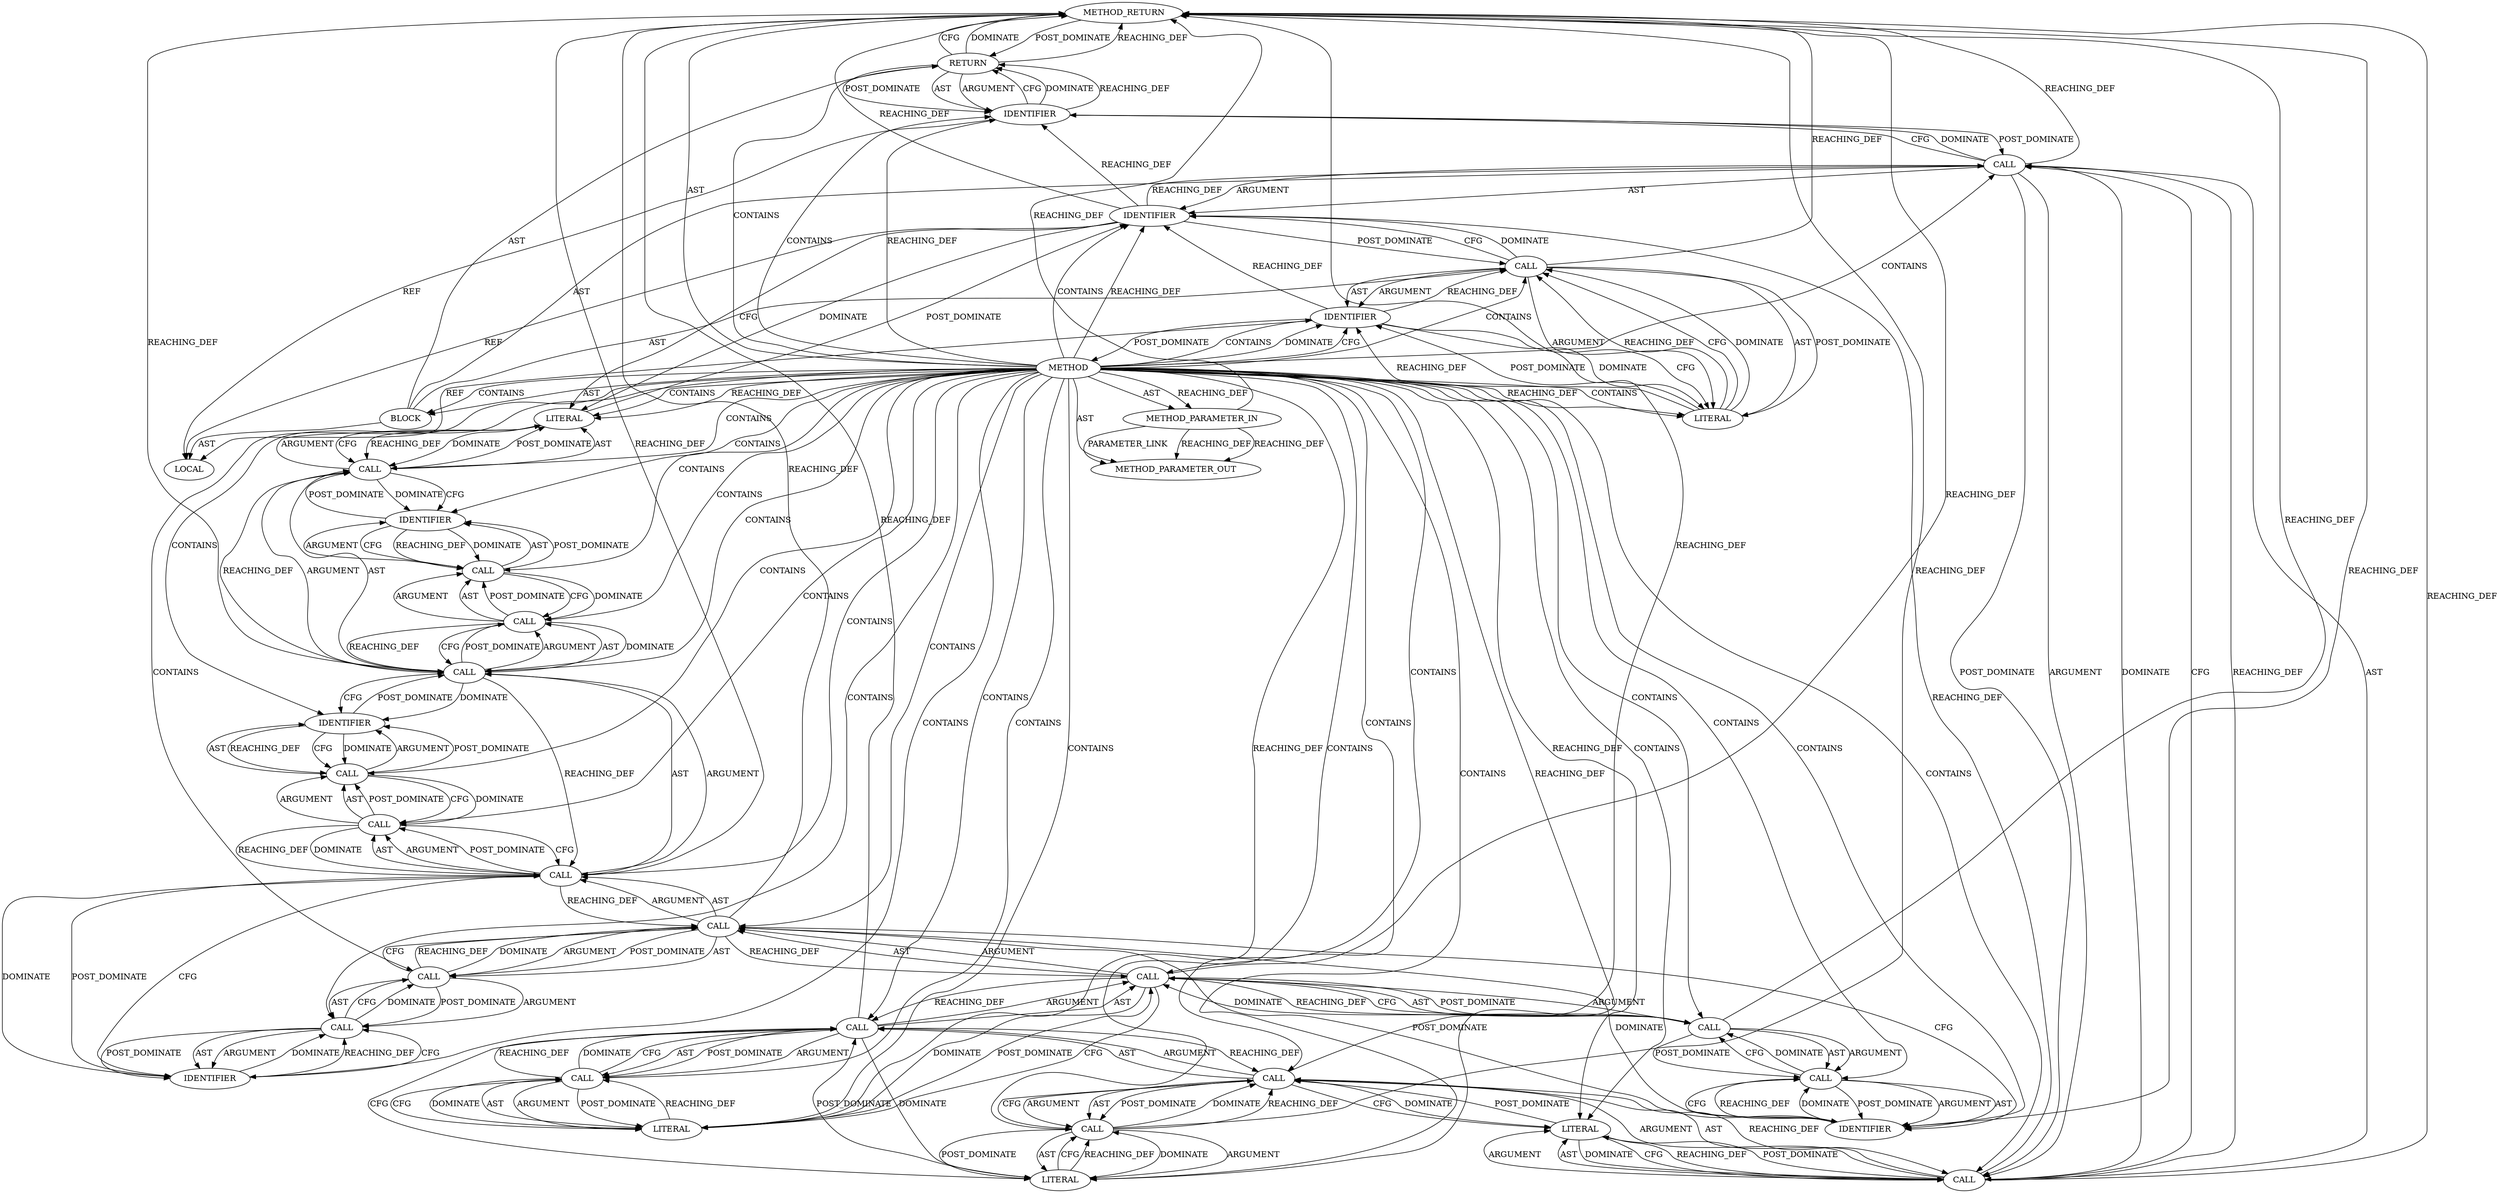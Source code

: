 digraph {
  8300 [label=METHOD_RETURN ORDER=3 CODE="RET" COLUMN_NUMBER=1 LINE_NUMBER=1064 TYPE_FULL_NAME="size_t" EVALUATION_STRATEGY="BY_VALUE"]
  8291 [label=CALL ORDER=1 ARGUMENT_INDEX=1 CODE="sizeof(u16)" COLUMN_NUMBER=18 METHOD_FULL_NAME="<operator>.sizeOf" LINE_NUMBER=1072 TYPE_FULL_NAME="<empty>" DISPATCH_TYPE="STATIC_DISPATCH" SIGNATURE="" NAME="<operator>.sizeOf"]
  8287 [label=CALL ORDER=2 ARGUMENT_INDEX=2 CODE="nla_total_size(sizeof(u16))" COLUMN_NUMBER=3 METHOD_FULL_NAME="nla_total_size" LINE_NUMBER=1071 TYPE_FULL_NAME="<empty>" DISPATCH_TYPE="STATIC_DISPATCH" SIGNATURE="" NAME="nla_total_size"]
  8277 [label=CALL ORDER=1 ARGUMENT_INDEX=1 CODE="nla_total_size(0) +		/* INET_ULP_INFO_TLS */
		nla_total_size(sizeof(u16)) +	/* TLS_INFO_VERSION */
		nla_total_size(sizeof(u16))" COLUMN_NUMBER=10 METHOD_FULL_NAME="<operator>.addition" LINE_NUMBER=1068 TYPE_FULL_NAME="<empty>" DISPATCH_TYPE="STATIC_DISPATCH" SIGNATURE="" NAME="<operator>.addition"]
  8286 [label=IDENTIFIER ORDER=1 ARGUMENT_INDEX=1 CODE="u16" COLUMN_NUMBER=25 LINE_NUMBER=1070 TYPE_FULL_NAME="u16" NAME="u16"]
  21500 [label=METHOD_PARAMETER_OUT ORDER=1 CODE="const struct sock *sk" IS_VARIADIC=false COLUMN_NUMBER=33 LINE_NUMBER=1064 TYPE_FULL_NAME="sock*" EVALUATION_STRATEGY="BY_VALUE" INDEX=1 NAME="sk"]
  8296 [label=LITERAL ORDER=1 ARGUMENT_INDEX=1 CODE="0" COLUMN_NUMBER=18 LINE_NUMBER=1074 TYPE_FULL_NAME="int"]
  8298 [label=RETURN ORDER=4 ARGUMENT_INDEX=-1 CODE="return size;" COLUMN_NUMBER=2 LINE_NUMBER=1077]
  8282 [label=CALL ORDER=1 ARGUMENT_INDEX=1 CODE="sizeof(u16)" COLUMN_NUMBER=18 METHOD_FULL_NAME="<operator>.sizeOf" LINE_NUMBER=1069 TYPE_FULL_NAME="<empty>" DISPATCH_TYPE="STATIC_DISPATCH" SIGNATURE="" NAME="<operator>.sizeOf"]
  8288 [label=CALL ORDER=1 ARGUMENT_INDEX=1 CODE="sizeof(u16)" COLUMN_NUMBER=18 METHOD_FULL_NAME="<operator>.sizeOf" LINE_NUMBER=1071 TYPE_FULL_NAME="<empty>" DISPATCH_TYPE="STATIC_DISPATCH" SIGNATURE="" NAME="<operator>.sizeOf"]
  8293 [label=CALL ORDER=2 ARGUMENT_INDEX=2 CODE="nla_total_size(0)" COLUMN_NUMBER=3 METHOD_FULL_NAME="nla_total_size" LINE_NUMBER=1073 TYPE_FULL_NAME="<empty>" DISPATCH_TYPE="STATIC_DISPATCH" SIGNATURE="" NAME="nla_total_size"]
  8289 [label=IDENTIFIER ORDER=1 ARGUMENT_INDEX=1 CODE="u16" COLUMN_NUMBER=25 LINE_NUMBER=1071 TYPE_FULL_NAME="u16" NAME="u16"]
  8266 [label=LOCAL ORDER=1 CODE="size_t size" COLUMN_NUMBER=9 LINE_NUMBER=1066 TYPE_FULL_NAME="size_t" NAME="size"]
  8270 [label=CALL ORDER=3 ARGUMENT_INDEX=-1 CODE="size += nla_total_size(0) +		/* INET_ULP_INFO_TLS */
		nla_total_size(sizeof(u16)) +	/* TLS_INFO_VERSION */
		nla_total_size(sizeof(u16)) +	/* TLS_INFO_CIPHER */
		nla_total_size(sizeof(u16)) +	/* TLS_INFO_RXCONF */
		nla_total_size(sizeof(u16)) +	/* TLS_INFO_TXCONF */
		nla_total_size(0) +		/* TLS_INFO_ZC_RO_TX */
		nla_total_size(0) +		/* TLS_INFO_RX_NO_PAD */
		0" COLUMN_NUMBER=2 METHOD_FULL_NAME="<operator>.assignmentPlus" LINE_NUMBER=1068 TYPE_FULL_NAME="<empty>" DISPATCH_TYPE="STATIC_DISPATCH" SIGNATURE="" NAME="<operator>.assignmentPlus"]
  8292 [label=IDENTIFIER ORDER=1 ARGUMENT_INDEX=1 CODE="u16" COLUMN_NUMBER=25 LINE_NUMBER=1072 TYPE_FULL_NAME="u16" NAME="u16"]
  8269 [label=LITERAL ORDER=2 ARGUMENT_INDEX=2 CODE="0" COLUMN_NUMBER=16 LINE_NUMBER=1066 TYPE_FULL_NAME="int"]
  8294 [label=LITERAL ORDER=1 ARGUMENT_INDEX=1 CODE="0" COLUMN_NUMBER=18 LINE_NUMBER=1073 TYPE_FULL_NAME="int"]
  8267 [label=CALL ORDER=2 ARGUMENT_INDEX=-1 CODE="size = 0" COLUMN_NUMBER=9 METHOD_FULL_NAME="<operator>.assignment" LINE_NUMBER=1066 TYPE_FULL_NAME="<empty>" DISPATCH_TYPE="STATIC_DISPATCH" SIGNATURE="" NAME="<operator>.assignment"]
  8285 [label=CALL ORDER=1 ARGUMENT_INDEX=1 CODE="sizeof(u16)" COLUMN_NUMBER=18 METHOD_FULL_NAME="<operator>.sizeOf" LINE_NUMBER=1070 TYPE_FULL_NAME="<empty>" DISPATCH_TYPE="STATIC_DISPATCH" SIGNATURE="" NAME="<operator>.sizeOf"]
  8265 [label=BLOCK ORDER=2 ARGUMENT_INDEX=-1 CODE="{
	size_t size = 0;

	size += nla_total_size(0) +		/* INET_ULP_INFO_TLS */
		nla_total_size(sizeof(u16)) +	/* TLS_INFO_VERSION */
		nla_total_size(sizeof(u16)) +	/* TLS_INFO_CIPHER */
		nla_total_size(sizeof(u16)) +	/* TLS_INFO_RXCONF */
		nla_total_size(sizeof(u16)) +	/* TLS_INFO_TXCONF */
		nla_total_size(0) +		/* TLS_INFO_ZC_RO_TX */
		nla_total_size(0) +		/* TLS_INFO_RX_NO_PAD */
		0;

	return size;
}" COLUMN_NUMBER=1 LINE_NUMBER=1065 TYPE_FULL_NAME="void"]
  8273 [label=CALL ORDER=1 ARGUMENT_INDEX=1 CODE="nla_total_size(0) +		/* INET_ULP_INFO_TLS */
		nla_total_size(sizeof(u16)) +	/* TLS_INFO_VERSION */
		nla_total_size(sizeof(u16)) +	/* TLS_INFO_CIPHER */
		nla_total_size(sizeof(u16)) +	/* TLS_INFO_RXCONF */
		nla_total_size(sizeof(u16)) +	/* TLS_INFO_TXCONF */
		nla_total_size(0) +		/* TLS_INFO_ZC_RO_TX */
		nla_total_size(0)" COLUMN_NUMBER=10 METHOD_FULL_NAME="<operator>.addition" LINE_NUMBER=1068 TYPE_FULL_NAME="<empty>" DISPATCH_TYPE="STATIC_DISPATCH" SIGNATURE="" NAME="<operator>.addition"]
  8295 [label=CALL ORDER=2 ARGUMENT_INDEX=2 CODE="nla_total_size(0)" COLUMN_NUMBER=3 METHOD_FULL_NAME="nla_total_size" LINE_NUMBER=1074 TYPE_FULL_NAME="<empty>" DISPATCH_TYPE="STATIC_DISPATCH" SIGNATURE="" NAME="nla_total_size"]
  8268 [label=IDENTIFIER ORDER=1 ARGUMENT_INDEX=1 CODE="size" COLUMN_NUMBER=9 LINE_NUMBER=1066 TYPE_FULL_NAME="size_t" NAME="size"]
  8281 [label=CALL ORDER=2 ARGUMENT_INDEX=2 CODE="nla_total_size(sizeof(u16))" COLUMN_NUMBER=3 METHOD_FULL_NAME="nla_total_size" LINE_NUMBER=1069 TYPE_FULL_NAME="<empty>" DISPATCH_TYPE="STATIC_DISPATCH" SIGNATURE="" NAME="nla_total_size"]
  8284 [label=CALL ORDER=2 ARGUMENT_INDEX=2 CODE="nla_total_size(sizeof(u16))" COLUMN_NUMBER=3 METHOD_FULL_NAME="nla_total_size" LINE_NUMBER=1070 TYPE_FULL_NAME="<empty>" DISPATCH_TYPE="STATIC_DISPATCH" SIGNATURE="" NAME="nla_total_size"]
  8283 [label=IDENTIFIER ORDER=1 ARGUMENT_INDEX=1 CODE="u16" COLUMN_NUMBER=25 LINE_NUMBER=1069 TYPE_FULL_NAME="u16" NAME="u16"]
  8299 [label=IDENTIFIER ORDER=1 ARGUMENT_INDEX=-1 CODE="size" COLUMN_NUMBER=9 LINE_NUMBER=1077 TYPE_FULL_NAME="size_t" NAME="size"]
  8278 [label=CALL ORDER=1 ARGUMENT_INDEX=1 CODE="nla_total_size(0) +		/* INET_ULP_INFO_TLS */
		nla_total_size(sizeof(u16))" COLUMN_NUMBER=10 METHOD_FULL_NAME="<operator>.addition" LINE_NUMBER=1068 TYPE_FULL_NAME="<empty>" DISPATCH_TYPE="STATIC_DISPATCH" SIGNATURE="" NAME="<operator>.addition"]
  8290 [label=CALL ORDER=2 ARGUMENT_INDEX=2 CODE="nla_total_size(sizeof(u16))" COLUMN_NUMBER=3 METHOD_FULL_NAME="nla_total_size" LINE_NUMBER=1072 TYPE_FULL_NAME="<empty>" DISPATCH_TYPE="STATIC_DISPATCH" SIGNATURE="" NAME="nla_total_size"]
  8272 [label=CALL ORDER=2 ARGUMENT_INDEX=2 CODE="nla_total_size(0) +		/* INET_ULP_INFO_TLS */
		nla_total_size(sizeof(u16)) +	/* TLS_INFO_VERSION */
		nla_total_size(sizeof(u16)) +	/* TLS_INFO_CIPHER */
		nla_total_size(sizeof(u16)) +	/* TLS_INFO_RXCONF */
		nla_total_size(sizeof(u16)) +	/* TLS_INFO_TXCONF */
		nla_total_size(0) +		/* TLS_INFO_ZC_RO_TX */
		nla_total_size(0) +		/* TLS_INFO_RX_NO_PAD */
		0" COLUMN_NUMBER=10 METHOD_FULL_NAME="<operator>.addition" LINE_NUMBER=1068 TYPE_FULL_NAME="<empty>" DISPATCH_TYPE="STATIC_DISPATCH" SIGNATURE="" NAME="<operator>.addition"]
  8274 [label=CALL ORDER=1 ARGUMENT_INDEX=1 CODE="nla_total_size(0) +		/* INET_ULP_INFO_TLS */
		nla_total_size(sizeof(u16)) +	/* TLS_INFO_VERSION */
		nla_total_size(sizeof(u16)) +	/* TLS_INFO_CIPHER */
		nla_total_size(sizeof(u16)) +	/* TLS_INFO_RXCONF */
		nla_total_size(sizeof(u16)) +	/* TLS_INFO_TXCONF */
		nla_total_size(0)" COLUMN_NUMBER=10 METHOD_FULL_NAME="<operator>.addition" LINE_NUMBER=1068 TYPE_FULL_NAME="<empty>" DISPATCH_TYPE="STATIC_DISPATCH" SIGNATURE="" NAME="<operator>.addition"]
  8280 [label=LITERAL ORDER=1 ARGUMENT_INDEX=1 CODE="0" COLUMN_NUMBER=25 LINE_NUMBER=1068 TYPE_FULL_NAME="int"]
  8279 [label=CALL ORDER=1 ARGUMENT_INDEX=1 CODE="nla_total_size(0)" COLUMN_NUMBER=10 METHOD_FULL_NAME="nla_total_size" LINE_NUMBER=1068 TYPE_FULL_NAME="<empty>" DISPATCH_TYPE="STATIC_DISPATCH" SIGNATURE="" NAME="nla_total_size"]
  8276 [label=CALL ORDER=1 ARGUMENT_INDEX=1 CODE="nla_total_size(0) +		/* INET_ULP_INFO_TLS */
		nla_total_size(sizeof(u16)) +	/* TLS_INFO_VERSION */
		nla_total_size(sizeof(u16)) +	/* TLS_INFO_CIPHER */
		nla_total_size(sizeof(u16))" COLUMN_NUMBER=10 METHOD_FULL_NAME="<operator>.addition" LINE_NUMBER=1068 TYPE_FULL_NAME="<empty>" DISPATCH_TYPE="STATIC_DISPATCH" SIGNATURE="" NAME="<operator>.addition"]
  8263 [label=METHOD COLUMN_NUMBER=1 LINE_NUMBER=1064 COLUMN_NUMBER_END=1 IS_EXTERNAL=false SIGNATURE="size_t tls_get_info_size (sock*)" NAME="tls_get_info_size" AST_PARENT_TYPE="TYPE_DECL" AST_PARENT_FULL_NAME="tls_main.c:<global>" ORDER=124 CODE="static size_t tls_get_info_size(const struct sock *sk)
{
	size_t size = 0;

	size += nla_total_size(0) +		/* INET_ULP_INFO_TLS */
		nla_total_size(sizeof(u16)) +	/* TLS_INFO_VERSION */
		nla_total_size(sizeof(u16)) +	/* TLS_INFO_CIPHER */
		nla_total_size(sizeof(u16)) +	/* TLS_INFO_RXCONF */
		nla_total_size(sizeof(u16)) +	/* TLS_INFO_TXCONF */
		nla_total_size(0) +		/* TLS_INFO_ZC_RO_TX */
		nla_total_size(0) +		/* TLS_INFO_RX_NO_PAD */
		0;

	return size;
}" FULL_NAME="tls_get_info_size" LINE_NUMBER_END=1078 FILENAME="tls_main.c"]
  8271 [label=IDENTIFIER ORDER=1 ARGUMENT_INDEX=1 CODE="size" COLUMN_NUMBER=2 LINE_NUMBER=1068 TYPE_FULL_NAME="size_t" NAME="size"]
  8264 [label=METHOD_PARAMETER_IN ORDER=1 CODE="const struct sock *sk" IS_VARIADIC=false COLUMN_NUMBER=33 LINE_NUMBER=1064 TYPE_FULL_NAME="sock*" EVALUATION_STRATEGY="BY_VALUE" INDEX=1 NAME="sk"]
  8297 [label=LITERAL ORDER=2 ARGUMENT_INDEX=2 CODE="0" COLUMN_NUMBER=3 LINE_NUMBER=1075 TYPE_FULL_NAME="int"]
  8275 [label=CALL ORDER=1 ARGUMENT_INDEX=1 CODE="nla_total_size(0) +		/* INET_ULP_INFO_TLS */
		nla_total_size(sizeof(u16)) +	/* TLS_INFO_VERSION */
		nla_total_size(sizeof(u16)) +	/* TLS_INFO_CIPHER */
		nla_total_size(sizeof(u16)) +	/* TLS_INFO_RXCONF */
		nla_total_size(sizeof(u16))" COLUMN_NUMBER=10 METHOD_FULL_NAME="<operator>.addition" LINE_NUMBER=1068 TYPE_FULL_NAME="<empty>" DISPATCH_TYPE="STATIC_DISPATCH" SIGNATURE="" NAME="<operator>.addition"]
  8278 -> 8281 [label=POST_DOMINATE ]
  8296 -> 8295 [label=CFG ]
  8263 -> 8297 [label=CONTAINS ]
  8277 -> 8300 [label=REACHING_DEF VARIABLE="nla_total_size(0) +		/* INET_ULP_INFO_TLS */
		nla_total_size(sizeof(u16)) +	/* TLS_INFO_VERSION */
		nla_total_size(sizeof(u16))"]
  8294 -> 8275 [label=POST_DOMINATE ]
  8272 -> 8270 [label=DOMINATE ]
  8263 -> 8268 [label=CONTAINS ]
  8263 -> 8269 [label=REACHING_DEF VARIABLE=""]
  8271 -> 8280 [label=CFG ]
  8282 -> 8283 [label=AST ]
  8280 -> 8279 [label=CFG ]
  8290 -> 8291 [label=AST ]
  8272 -> 8273 [label=ARGUMENT ]
  8292 -> 8291 [label=CFG ]
  8288 -> 8287 [label=CFG ]
  8289 -> 8288 [label=DOMINATE ]
  8284 -> 8285 [label=ARGUMENT ]
  8263 -> 8298 [label=CONTAINS ]
  8298 -> 8299 [label=POST_DOMINATE ]
  8268 -> 8263 [label=POST_DOMINATE ]
  8264 -> 21500 [label=PARAMETER_LINK ]
  8293 -> 8294 [label=AST ]
  8295 -> 8296 [label=ARGUMENT ]
  8263 -> 8271 [label=CONTAINS ]
  8272 -> 8297 [label=POST_DOMINATE ]
  8279 -> 8280 [label=POST_DOMINATE ]
  8263 -> 8276 [label=CONTAINS ]
  8274 -> 8300 [label=REACHING_DEF VARIABLE="nla_total_size(0) +		/* INET_ULP_INFO_TLS */
		nla_total_size(sizeof(u16)) +	/* TLS_INFO_VERSION */
		nla_total_size(sizeof(u16)) +	/* TLS_INFO_CIPHER */
		nla_total_size(sizeof(u16)) +	/* TLS_INFO_RXCONF */
		nla_total_size(sizeof(u16)) +	/* TLS_INFO_TXCONF */
		nla_total_size(0)"]
  8269 -> 8268 [label=REACHING_DEF VARIABLE="0"]
  8270 -> 8299 [label=CFG ]
  8292 -> 8291 [label=REACHING_DEF VARIABLE="u16"]
  8293 -> 8274 [label=REACHING_DEF VARIABLE="nla_total_size(0)"]
  8282 -> 8281 [label=CFG ]
  8263 -> 8275 [label=CONTAINS ]
  8270 -> 8272 [label=POST_DOMINATE ]
  8263 -> 8265 [label=AST ]
  8274 -> 8275 [label=ARGUMENT ]
  8286 -> 8285 [label=REACHING_DEF VARIABLE="u16"]
  8273 -> 8295 [label=ARGUMENT ]
  8263 -> 8291 [label=CONTAINS ]
  8268 -> 8271 [label=REACHING_DEF VARIABLE="size"]
  8295 -> 8273 [label=DOMINATE ]
  8290 -> 8275 [label=DOMINATE ]
  8295 -> 8300 [label=REACHING_DEF VARIABLE="nla_total_size(0)"]
  8284 -> 8277 [label=DOMINATE ]
  8271 -> 8270 [label=REACHING_DEF VARIABLE="size"]
  8275 -> 8294 [label=DOMINATE ]
  8263 -> 8299 [label=CONTAINS ]
  8288 -> 8289 [label=POST_DOMINATE ]
  8264 -> 21500 [label=REACHING_DEF VARIABLE="sk"]
  8264 -> 21500 [label=REACHING_DEF VARIABLE="sk"]
  8276 -> 8275 [label=REACHING_DEF VARIABLE="nla_total_size(0) +		/* INET_ULP_INFO_TLS */
		nla_total_size(sizeof(u16)) +	/* TLS_INFO_VERSION */
		nla_total_size(sizeof(u16)) +	/* TLS_INFO_CIPHER */
		nla_total_size(sizeof(u16))"]
  8284 -> 8285 [label=AST ]
  8286 -> 8285 [label=CFG ]
  8275 -> 8276 [label=AST ]
  8292 -> 8300 [label=REACHING_DEF VARIABLE="u16"]
  8279 -> 8283 [label=DOMINATE ]
  8267 -> 8268 [label=AST ]
  8263 -> 8286 [label=CONTAINS ]
  8277 -> 8278 [label=AST ]
  8284 -> 8285 [label=POST_DOMINATE ]
  8286 -> 8278 [label=POST_DOMINATE ]
  8274 -> 8293 [label=AST ]
  8263 -> 8270 [label=CONTAINS ]
  8277 -> 8284 [label=AST ]
  8300 -> 8298 [label=POST_DOMINATE ]
  8276 -> 8292 [label=CFG ]
  8267 -> 8269 [label=AST ]
  8277 -> 8276 [label=REACHING_DEF VARIABLE="nla_total_size(0) +		/* INET_ULP_INFO_TLS */
		nla_total_size(sizeof(u16)) +	/* TLS_INFO_VERSION */
		nla_total_size(sizeof(u16))"]
  8273 -> 8295 [label=AST ]
  8276 -> 8300 [label=REACHING_DEF VARIABLE="nla_total_size(0) +		/* INET_ULP_INFO_TLS */
		nla_total_size(sizeof(u16)) +	/* TLS_INFO_VERSION */
		nla_total_size(sizeof(u16)) +	/* TLS_INFO_CIPHER */
		nla_total_size(sizeof(u16))"]
  8298 -> 8300 [label=REACHING_DEF VARIABLE="<RET>"]
  8271 -> 8280 [label=DOMINATE ]
  8280 -> 8279 [label=REACHING_DEF VARIABLE="0"]
  8269 -> 8267 [label=REACHING_DEF VARIABLE="0"]
  8278 -> 8286 [label=CFG ]
  8263 -> 8279 [label=CONTAINS ]
  8294 -> 8293 [label=REACHING_DEF VARIABLE="0"]
  8263 -> 8294 [label=REACHING_DEF VARIABLE=""]
  8267 -> 8271 [label=CFG ]
  8263 -> 8289 [label=CONTAINS ]
  8263 -> 8277 [label=CONTAINS ]
  8274 -> 8296 [label=CFG ]
  8276 -> 8277 [label=ARGUMENT ]
  8269 -> 8267 [label=CFG ]
  8283 -> 8279 [label=POST_DOMINATE ]
  8282 -> 8283 [label=POST_DOMINATE ]
  8276 -> 8287 [label=ARGUMENT ]
  8272 -> 8297 [label=ARGUMENT ]
  8263 -> 8280 [label=REACHING_DEF VARIABLE=""]
  8291 -> 8292 [label=POST_DOMINATE ]
  8281 -> 8282 [label=ARGUMENT ]
  8265 -> 8270 [label=AST ]
  8284 -> 8277 [label=CFG ]
  8287 -> 8288 [label=POST_DOMINATE ]
  8263 -> 8280 [label=CONTAINS ]
  8287 -> 8276 [label=CFG ]
  8295 -> 8273 [label=REACHING_DEF VARIABLE="nla_total_size(0)"]
  8264 -> 8300 [label=REACHING_DEF VARIABLE="sk"]
  8263 -> 8271 [label=REACHING_DEF VARIABLE=""]
  8296 -> 8295 [label=REACHING_DEF VARIABLE="0"]
  8263 -> 8293 [label=CONTAINS ]
  8275 -> 8290 [label=ARGUMENT ]
  8263 -> 8287 [label=CONTAINS ]
  8298 -> 8300 [label=CFG ]
  8299 -> 8298 [label=CFG ]
  8263 -> 8272 [label=CONTAINS ]
  8288 -> 8289 [label=AST ]
  8287 -> 8276 [label=REACHING_DEF VARIABLE="nla_total_size(sizeof(u16))"]
  8285 -> 8284 [label=CFG ]
  8267 -> 8269 [label=POST_DOMINATE ]
  8275 -> 8274 [label=REACHING_DEF VARIABLE="nla_total_size(0) +		/* INET_ULP_INFO_TLS */
		nla_total_size(sizeof(u16)) +	/* TLS_INFO_VERSION */
		nla_total_size(sizeof(u16)) +	/* TLS_INFO_CIPHER */
		nla_total_size(sizeof(u16)) +	/* TLS_INFO_RXCONF */
		nla_total_size(sizeof(u16))"]
  8268 -> 8269 [label=CFG ]
  8288 -> 8289 [label=ARGUMENT ]
  8279 -> 8280 [label=AST ]
  8263 -> 8296 [label=CONTAINS ]
  8299 -> 8270 [label=POST_DOMINATE ]
  8270 -> 8271 [label=ARGUMENT ]
  8263 -> 8274 [label=CONTAINS ]
  8273 -> 8297 [label=CFG ]
  8273 -> 8274 [label=AST ]
  8294 -> 8293 [label=CFG ]
  8278 -> 8286 [label=DOMINATE ]
  8273 -> 8272 [label=REACHING_DEF VARIABLE="nla_total_size(0) +		/* INET_ULP_INFO_TLS */
		nla_total_size(sizeof(u16)) +	/* TLS_INFO_VERSION */
		nla_total_size(sizeof(u16)) +	/* TLS_INFO_CIPHER */
		nla_total_size(sizeof(u16)) +	/* TLS_INFO_RXCONF */
		nla_total_size(sizeof(u16)) +	/* TLS_INFO_TXCONF */
		nla_total_size(0) +		/* TLS_INFO_ZC_RO_TX */
		nla_total_size(0)"]
  8269 -> 8268 [label=POST_DOMINATE ]
  8283 -> 8282 [label=CFG ]
  8274 -> 8296 [label=DOMINATE ]
  8278 -> 8279 [label=ARGUMENT ]
  8297 -> 8273 [label=POST_DOMINATE ]
  8290 -> 8291 [label=ARGUMENT ]
  8263 -> 8292 [label=CONTAINS ]
  8263 -> 8284 [label=CONTAINS ]
  8284 -> 8277 [label=REACHING_DEF VARIABLE="nla_total_size(sizeof(u16))"]
  8277 -> 8284 [label=ARGUMENT ]
  8278 -> 8279 [label=AST ]
  8276 -> 8287 [label=POST_DOMINATE ]
  8270 -> 8272 [label=ARGUMENT ]
  8272 -> 8270 [label=CFG ]
  8270 -> 8272 [label=AST ]
  8263 -> 8278 [label=CONTAINS ]
  8283 -> 8282 [label=REACHING_DEF VARIABLE="u16"]
  8263 -> 8297 [label=REACHING_DEF VARIABLE=""]
  8263 -> 8283 [label=CONTAINS ]
  8271 -> 8266 [label=REF ]
  8263 -> 8267 [label=CONTAINS ]
  8265 -> 8298 [label=AST ]
  8272 -> 8300 [label=REACHING_DEF VARIABLE="nla_total_size(0) +		/* INET_ULP_INFO_TLS */
		nla_total_size(sizeof(u16)) +	/* TLS_INFO_VERSION */
		nla_total_size(sizeof(u16)) +	/* TLS_INFO_CIPHER */
		nla_total_size(sizeof(u16)) +	/* TLS_INFO_RXCONF */
		nla_total_size(sizeof(u16)) +	/* TLS_INFO_TXCONF */
		nla_total_size(0) +		/* TLS_INFO_ZC_RO_TX */
		nla_total_size(0) +		/* TLS_INFO_RX_NO_PAD */
		0"]
  8279 -> 8280 [label=ARGUMENT ]
  8273 -> 8274 [label=ARGUMENT ]
  8291 -> 8292 [label=ARGUMENT ]
  8298 -> 8299 [label=AST ]
  8275 -> 8300 [label=REACHING_DEF VARIABLE="nla_total_size(0) +		/* INET_ULP_INFO_TLS */
		nla_total_size(sizeof(u16)) +	/* TLS_INFO_VERSION */
		nla_total_size(sizeof(u16)) +	/* TLS_INFO_CIPHER */
		nla_total_size(sizeof(u16)) +	/* TLS_INFO_RXCONF */
		nla_total_size(sizeof(u16))"]
  8281 -> 8282 [label=AST ]
  8275 -> 8276 [label=ARGUMENT ]
  8285 -> 8286 [label=ARGUMENT ]
  8263 -> 8294 [label=CONTAINS ]
  8271 -> 8300 [label=REACHING_DEF VARIABLE="size"]
  8297 -> 8272 [label=REACHING_DEF VARIABLE="0"]
  8295 -> 8296 [label=POST_DOMINATE ]
  8275 -> 8294 [label=CFG ]
  8278 -> 8281 [label=ARGUMENT ]
  8275 -> 8290 [label=AST ]
  8263 -> 8288 [label=CONTAINS ]
  8285 -> 8286 [label=POST_DOMINATE ]
  8286 -> 8285 [label=DOMINATE ]
  8277 -> 8284 [label=POST_DOMINATE ]
  8291 -> 8292 [label=AST ]
  8268 -> 8267 [label=REACHING_DEF VARIABLE="size"]
  8263 -> 8299 [label=REACHING_DEF VARIABLE=""]
  8278 -> 8277 [label=REACHING_DEF VARIABLE="nla_total_size(0) +		/* INET_ULP_INFO_TLS */
		nla_total_size(sizeof(u16))"]
  8294 -> 8293 [label=DOMINATE ]
  8289 -> 8277 [label=POST_DOMINATE ]
  8293 -> 8274 [label=DOMINATE ]
  8289 -> 8288 [label=REACHING_DEF VARIABLE="u16"]
  8263 -> 8295 [label=CONTAINS ]
  8267 -> 8271 [label=DOMINATE ]
  8289 -> 8288 [label=CFG ]
  8267 -> 8268 [label=ARGUMENT ]
  8298 -> 8300 [label=DOMINATE ]
  8263 -> 8273 [label=CONTAINS ]
  8296 -> 8274 [label=POST_DOMINATE ]
  8276 -> 8277 [label=AST ]
  8280 -> 8271 [label=POST_DOMINATE ]
  8274 -> 8275 [label=AST ]
  8278 -> 8281 [label=AST ]
  8274 -> 8293 [label=POST_DOMINATE ]
  8281 -> 8282 [label=POST_DOMINATE ]
  8292 -> 8276 [label=POST_DOMINATE ]
  8263 -> 8264 [label=REACHING_DEF VARIABLE=""]
  8290 -> 8275 [label=REACHING_DEF VARIABLE="nla_total_size(sizeof(u16))"]
  8299 -> 8266 [label=REF ]
  8273 -> 8297 [label=DOMINATE ]
  8288 -> 8287 [label=DOMINATE ]
  8290 -> 8300 [label=REACHING_DEF VARIABLE="nla_total_size(sizeof(u16))"]
  8281 -> 8278 [label=DOMINATE ]
  8272 -> 8271 [label=REACHING_DEF VARIABLE="nla_total_size(0) +		/* INET_ULP_INFO_TLS */
		nla_total_size(sizeof(u16)) +	/* TLS_INFO_VERSION */
		nla_total_size(sizeof(u16)) +	/* TLS_INFO_CIPHER */
		nla_total_size(sizeof(u16)) +	/* TLS_INFO_RXCONF */
		nla_total_size(sizeof(u16)) +	/* TLS_INFO_TXCONF */
		nla_total_size(0) +		/* TLS_INFO_ZC_RO_TX */
		nla_total_size(0) +		/* TLS_INFO_RX_NO_PAD */
		0"]
  8298 -> 8299 [label=ARGUMENT ]
  8268 -> 8266 [label=REF ]
  8277 -> 8289 [label=CFG ]
  8296 -> 8295 [label=DOMINATE ]
  8297 -> 8272 [label=DOMINATE ]
  8279 -> 8278 [label=REACHING_DEF VARIABLE="nla_total_size(0)"]
  8263 -> 8300 [label=AST ]
  8263 -> 8282 [label=CONTAINS ]
  8283 -> 8282 [label=DOMINATE ]
  8263 -> 8269 [label=CONTAINS ]
  8285 -> 8286 [label=AST ]
  8281 -> 8278 [label=REACHING_DEF VARIABLE="nla_total_size(sizeof(u16))"]
  8299 -> 8298 [label=DOMINATE ]
  8271 -> 8267 [label=POST_DOMINATE ]
  8265 -> 8267 [label=AST ]
  8277 -> 8278 [label=ARGUMENT ]
  8272 -> 8270 [label=REACHING_DEF VARIABLE="nla_total_size(0) +		/* INET_ULP_INFO_TLS */
		nla_total_size(sizeof(u16)) +	/* TLS_INFO_VERSION */
		nla_total_size(sizeof(u16)) +	/* TLS_INFO_CIPHER */
		nla_total_size(sizeof(u16)) +	/* TLS_INFO_RXCONF */
		nla_total_size(sizeof(u16)) +	/* TLS_INFO_TXCONF */
		nla_total_size(0) +		/* TLS_INFO_ZC_RO_TX */
		nla_total_size(0) +		/* TLS_INFO_RX_NO_PAD */
		0"]
  8272 -> 8297 [label=AST ]
  8270 -> 8300 [label=REACHING_DEF VARIABLE="size += nla_total_size(0) +		/* INET_ULP_INFO_TLS */
		nla_total_size(sizeof(u16)) +	/* TLS_INFO_VERSION */
		nla_total_size(sizeof(u16)) +	/* TLS_INFO_CIPHER */
		nla_total_size(sizeof(u16)) +	/* TLS_INFO_RXCONF */
		nla_total_size(sizeof(u16)) +	/* TLS_INFO_TXCONF */
		nla_total_size(0) +		/* TLS_INFO_ZC_RO_TX */
		nla_total_size(0) +		/* TLS_INFO_RX_NO_PAD */
		0"]
  8263 -> 8285 [label=CONTAINS ]
  8276 -> 8287 [label=AST ]
  8270 -> 8299 [label=DOMINATE ]
  8275 -> 8290 [label=POST_DOMINATE ]
  8287 -> 8276 [label=DOMINATE ]
  8269 -> 8267 [label=DOMINATE ]
  8287 -> 8288 [label=ARGUMENT ]
  8282 -> 8283 [label=ARGUMENT ]
  8263 -> 8296 [label=REACHING_DEF VARIABLE=""]
  8279 -> 8283 [label=CFG ]
  8263 -> 21500 [label=AST ]
  8285 -> 8284 [label=DOMINATE ]
  8273 -> 8300 [label=REACHING_DEF VARIABLE="nla_total_size(0) +		/* INET_ULP_INFO_TLS */
		nla_total_size(sizeof(u16)) +	/* TLS_INFO_VERSION */
		nla_total_size(sizeof(u16)) +	/* TLS_INFO_CIPHER */
		nla_total_size(sizeof(u16)) +	/* TLS_INFO_RXCONF */
		nla_total_size(sizeof(u16)) +	/* TLS_INFO_TXCONF */
		nla_total_size(0) +		/* TLS_INFO_ZC_RO_TX */
		nla_total_size(0)"]
  8267 -> 8300 [label=REACHING_DEF VARIABLE="size = 0"]
  8292 -> 8291 [label=DOMINATE ]
  8274 -> 8273 [label=REACHING_DEF VARIABLE="nla_total_size(0) +		/* INET_ULP_INFO_TLS */
		nla_total_size(sizeof(u16)) +	/* TLS_INFO_VERSION */
		nla_total_size(sizeof(u16)) +	/* TLS_INFO_CIPHER */
		nla_total_size(sizeof(u16)) +	/* TLS_INFO_RXCONF */
		nla_total_size(sizeof(u16)) +	/* TLS_INFO_TXCONF */
		nla_total_size(0)"]
  8291 -> 8290 [label=CFG ]
  8287 -> 8288 [label=AST ]
  8263 -> 8281 [label=CONTAINS ]
  8274 -> 8293 [label=ARGUMENT ]
  8268 -> 8269 [label=DOMINATE ]
  8293 -> 8274 [label=CFG ]
  8295 -> 8296 [label=AST ]
  8276 -> 8292 [label=DOMINATE ]
  8281 -> 8278 [label=CFG ]
  8271 -> 8299 [label=REACHING_DEF VARIABLE="size"]
  8291 -> 8290 [label=DOMINATE ]
  8263 -> 8265 [label=CONTAINS ]
  8293 -> 8294 [label=ARGUMENT ]
  8270 -> 8271 [label=AST ]
  8265 -> 8266 [label=AST ]
  8295 -> 8273 [label=CFG ]
  8290 -> 8291 [label=POST_DOMINATE ]
  8263 -> 8264 [label=AST ]
  8278 -> 8300 [label=REACHING_DEF VARIABLE="nla_total_size(0) +		/* INET_ULP_INFO_TLS */
		nla_total_size(sizeof(u16))"]
  8263 -> 8290 [label=CONTAINS ]
  8272 -> 8273 [label=AST ]
  8282 -> 8281 [label=DOMINATE ]
  8273 -> 8295 [label=POST_DOMINATE ]
  8263 -> 8268 [label=DOMINATE ]
  8290 -> 8275 [label=CFG ]
  8299 -> 8298 [label=REACHING_DEF VARIABLE="size"]
  8263 -> 8268 [label=CFG ]
  8297 -> 8272 [label=CFG ]
  8277 -> 8289 [label=DOMINATE ]
  8267 -> 8269 [label=ARGUMENT ]
  8293 -> 8294 [label=POST_DOMINATE ]
  8280 -> 8279 [label=DOMINATE ]
}
